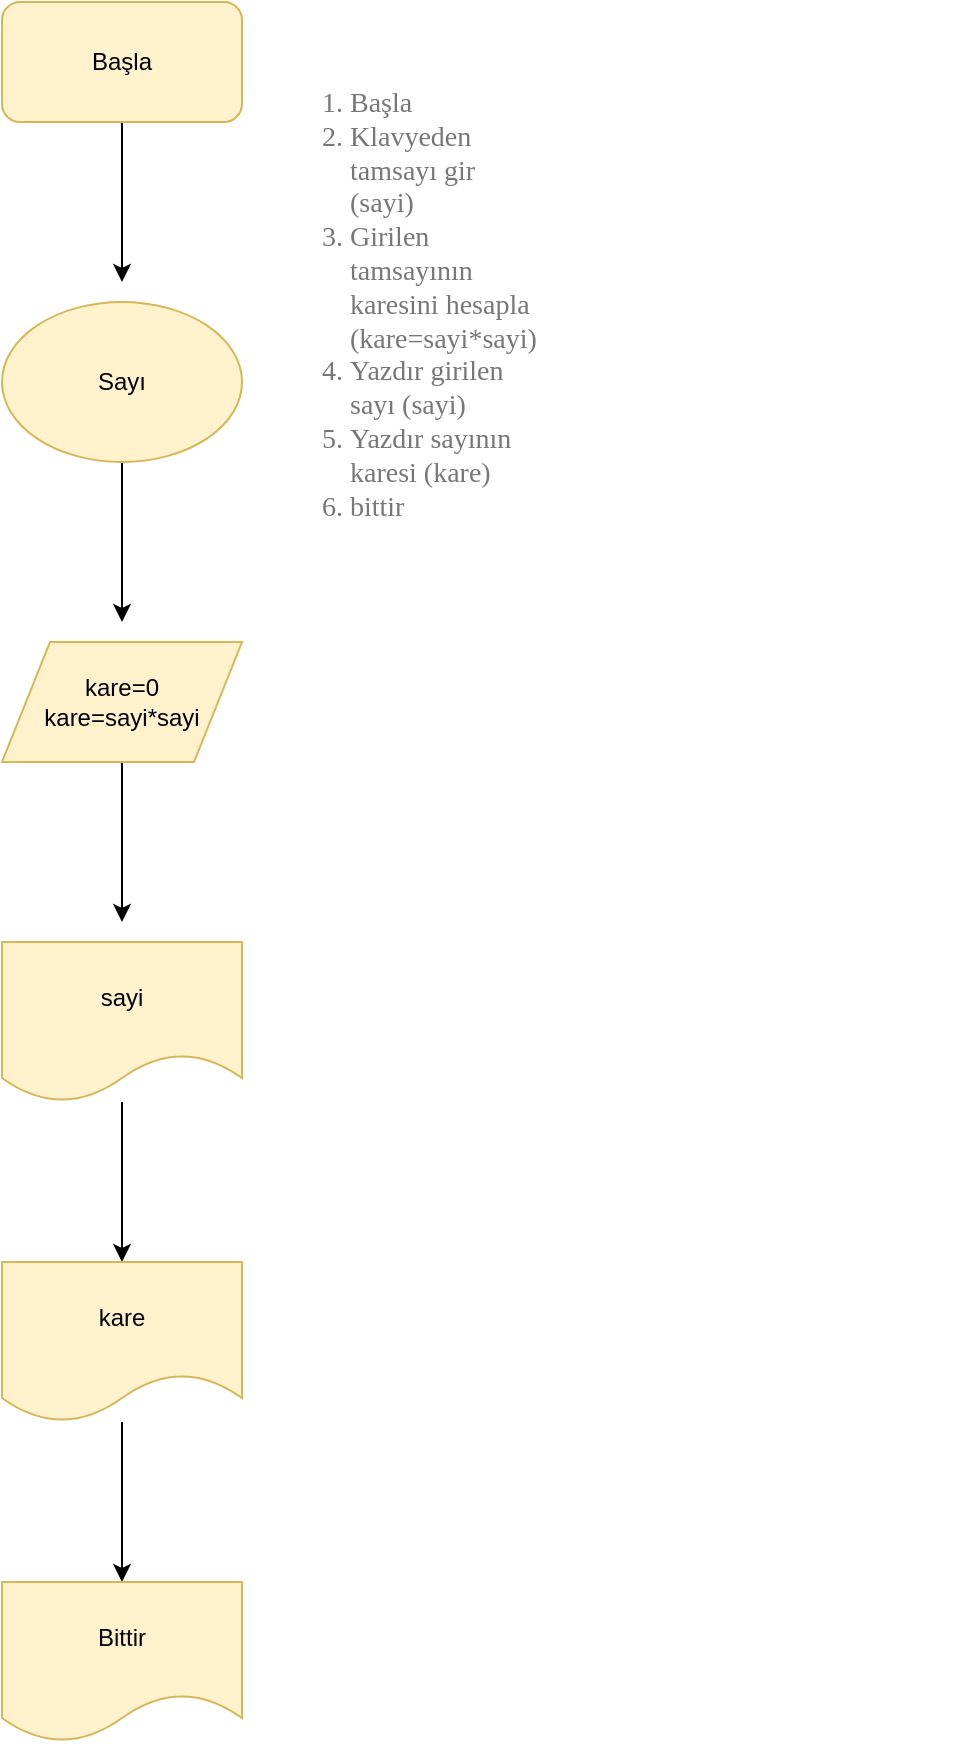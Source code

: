 <mxfile version="12.1.2" type="github" pages="1"><diagram id="IO3xs-LkAjlOa0CTbVhR" name="Page-1"><mxGraphModel dx="854" dy="436" grid="1" gridSize="10" guides="1" tooltips="1" connect="1" arrows="1" fold="1" page="1" pageScale="1" pageWidth="827" pageHeight="1169" math="0" shadow="0"><root><mxCell id="0"/><mxCell id="1" parent="0"/><mxCell id="mq_iVhvfU_ArFFhAsozO-3" value="" style="edgeStyle=orthogonalEdgeStyle;rounded=0;orthogonalLoop=1;jettySize=auto;html=1;" edge="1" parent="1" source="mq_iVhvfU_ArFFhAsozO-1"><mxGeometry relative="1" as="geometry"><mxPoint x="160" y="150" as="targetPoint"/></mxGeometry></mxCell><mxCell id="mq_iVhvfU_ArFFhAsozO-1" value="Başla" style="rounded=1;whiteSpace=wrap;html=1;fillColor=#fff2cc;strokeColor=#d6b656;" vertex="1" parent="1"><mxGeometry x="100" y="10" width="120" height="60" as="geometry"/></mxCell><mxCell id="mq_iVhvfU_ArFFhAsozO-6" value="" style="edgeStyle=orthogonalEdgeStyle;rounded=0;orthogonalLoop=1;jettySize=auto;html=1;" edge="1" parent="1" source="mq_iVhvfU_ArFFhAsozO-4"><mxGeometry relative="1" as="geometry"><mxPoint x="160" y="320" as="targetPoint"/></mxGeometry></mxCell><mxCell id="mq_iVhvfU_ArFFhAsozO-4" value="Sayı" style="ellipse;whiteSpace=wrap;html=1;fillColor=#fff2cc;strokeColor=#d6b656;" vertex="1" parent="1"><mxGeometry x="100" y="160" width="120" height="80" as="geometry"/></mxCell><mxCell id="mq_iVhvfU_ArFFhAsozO-9" value="" style="edgeStyle=orthogonalEdgeStyle;rounded=0;orthogonalLoop=1;jettySize=auto;html=1;" edge="1" parent="1" source="mq_iVhvfU_ArFFhAsozO-7"><mxGeometry relative="1" as="geometry"><mxPoint x="160" y="470" as="targetPoint"/></mxGeometry></mxCell><mxCell id="mq_iVhvfU_ArFFhAsozO-7" value="kare=0&lt;br&gt;kare=sayi*sayi" style="shape=parallelogram;perimeter=parallelogramPerimeter;whiteSpace=wrap;html=1;fillColor=#fff2cc;strokeColor=#d6b656;" vertex="1" parent="1"><mxGeometry x="100" y="330" width="120" height="60" as="geometry"/></mxCell><mxCell id="mq_iVhvfU_ArFFhAsozO-13" value="" style="edgeStyle=orthogonalEdgeStyle;rounded=0;orthogonalLoop=1;jettySize=auto;html=1;" edge="1" parent="1" source="mq_iVhvfU_ArFFhAsozO-11" target="mq_iVhvfU_ArFFhAsozO-12"><mxGeometry relative="1" as="geometry"/></mxCell><mxCell id="mq_iVhvfU_ArFFhAsozO-11" value="sayi" style="shape=document;whiteSpace=wrap;html=1;boundedLbl=1;fillColor=#fff2cc;strokeColor=#d6b656;" vertex="1" parent="1"><mxGeometry x="100" y="480" width="120" height="80" as="geometry"/></mxCell><mxCell id="mq_iVhvfU_ArFFhAsozO-17" value="" style="edgeStyle=orthogonalEdgeStyle;rounded=0;orthogonalLoop=1;jettySize=auto;html=1;" edge="1" parent="1" source="mq_iVhvfU_ArFFhAsozO-12" target="mq_iVhvfU_ArFFhAsozO-16"><mxGeometry relative="1" as="geometry"/></mxCell><mxCell id="mq_iVhvfU_ArFFhAsozO-12" value="kare" style="shape=document;whiteSpace=wrap;html=1;boundedLbl=1;fillColor=#fff2cc;strokeColor=#d6b656;" vertex="1" parent="1"><mxGeometry x="100" y="640" width="120" height="80" as="geometry"/></mxCell><mxCell id="mq_iVhvfU_ArFFhAsozO-16" value="Bittir" style="shape=document;whiteSpace=wrap;html=1;boundedLbl=1;fillColor=#fff2cc;strokeColor=#d6b656;" vertex="1" parent="1"><mxGeometry x="100" y="800" width="120" height="80" as="geometry"/></mxCell><mxCell id="mq_iVhvfU_ArFFhAsozO-18" value="&lt;ol style=&quot;box-sizing: border-box ; border: 0px ; font-family: &amp;#34;droid serif&amp;#34; ; font-size: 14px ; margin: 0px 0px 10px 3em ; outline: 0px ; padding: 0px ; vertical-align: baseline ; color: rgb(119 , 119 , 119) ; white-space: normal ; background-color: rgb(255 , 255 , 255)&quot;&gt;&lt;li style=&quot;box-sizing: border-box ; border: 0px ; font-family: inherit ; font-style: inherit ; font-weight: inherit ; margin: 0px ; outline: 0px ; padding: 0px ; vertical-align: baseline&quot;&gt;Başla&lt;/li&gt;&lt;li style=&quot;box-sizing: border-box ; border: 0px ; font-family: inherit ; font-style: inherit ; font-weight: inherit ; margin: 0px ; outline: 0px ; padding: 0px ; vertical-align: baseline&quot;&gt;Klavyeden tamsayı gir (sayi)&lt;/li&gt;&lt;li style=&quot;box-sizing: border-box ; border: 0px ; font-family: inherit ; font-style: inherit ; font-weight: inherit ; margin: 0px ; outline: 0px ; padding: 0px ; vertical-align: baseline&quot;&gt;Girilen tamsayının karesini hesapla (kare=sayi*sayi)&lt;/li&gt;&lt;li style=&quot;box-sizing: border-box ; border: 0px ; font-family: inherit ; font-style: inherit ; font-weight: inherit ; margin: 0px ; outline: 0px ; padding: 0px ; vertical-align: baseline&quot;&gt;Yazdır girilen sayı (sayi)&lt;/li&gt;&lt;li style=&quot;box-sizing: border-box ; border: 0px ; font-family: inherit ; font-style: inherit ; font-weight: inherit ; margin: 0px ; outline: 0px ; padding: 0px ; vertical-align: baseline&quot;&gt;Yazdır sayının karesi (kare)&lt;/li&gt;&lt;li style=&quot;box-sizing: border-box ; border: 0px ; font-family: inherit ; font-style: inherit ; font-weight: inherit ; margin: 0px ; outline: 0px ; padding: 0px ; vertical-align: baseline&quot;&gt;bittir&lt;/li&gt;&lt;/ol&gt;" style="text;html=1;resizable=0;points=[];autosize=1;align=left;verticalAlign=top;spacingTop=-4;" vertex="1" parent="1"><mxGeometry x="230" y="50" width="350" height="100" as="geometry"/></mxCell></root></mxGraphModel></diagram></mxfile>